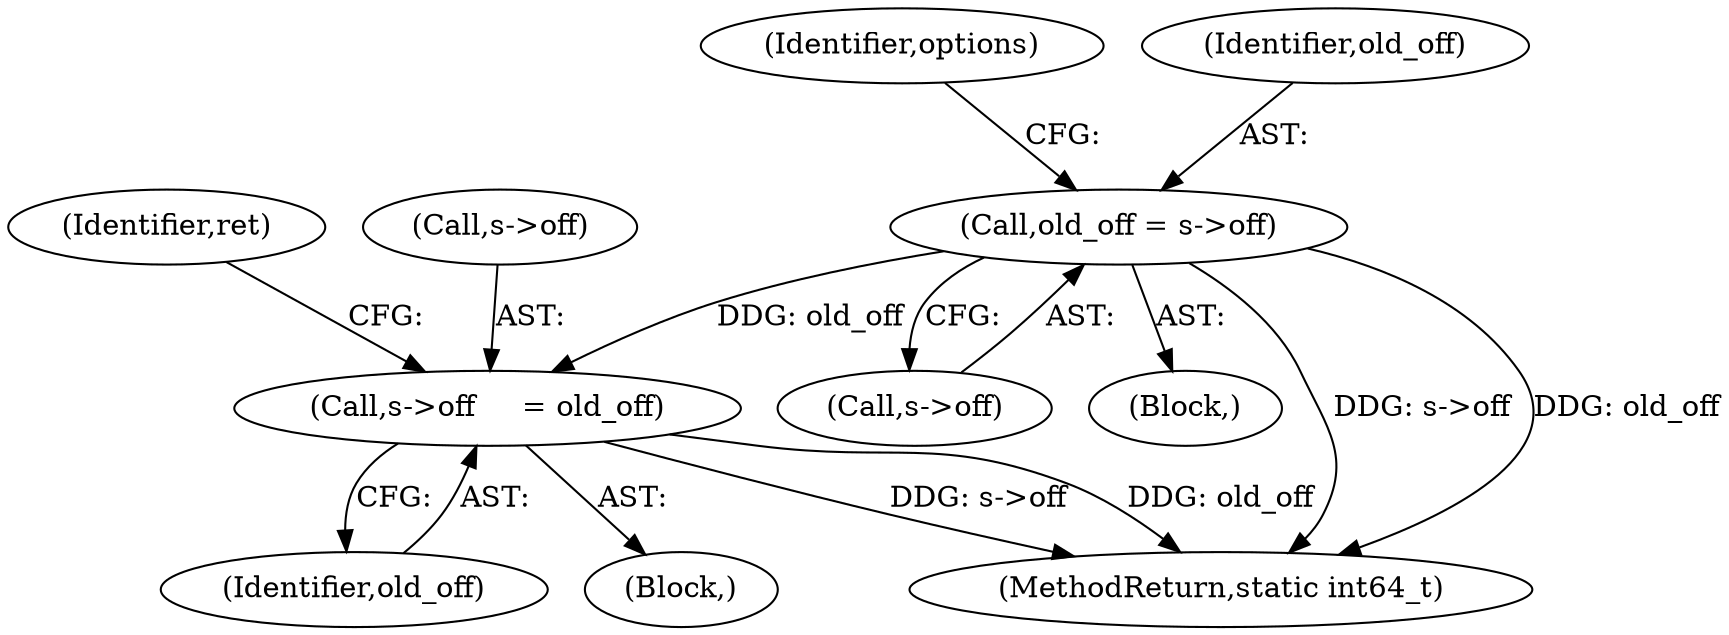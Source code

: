 digraph "0_FFmpeg_2a05c8f813de6f2278827734bf8102291e7484aa_5@pointer" {
"1000121" [label="(Call,old_off = s->off)"];
"1000291" [label="(Call,s->off     = old_off)"];
"1000121" [label="(Call,old_off = s->off)"];
"1000295" [label="(Identifier,old_off)"];
"1000291" [label="(Call,s->off     = old_off)"];
"1000260" [label="(Block,)"];
"1000131" [label="(Identifier,options)"];
"1000123" [label="(Call,s->off)"];
"1000122" [label="(Identifier,old_off)"];
"1000297" [label="(Identifier,ret)"];
"1000292" [label="(Call,s->off)"];
"1000107" [label="(Block,)"];
"1000305" [label="(MethodReturn,static int64_t)"];
"1000121" -> "1000107"  [label="AST: "];
"1000121" -> "1000123"  [label="CFG: "];
"1000122" -> "1000121"  [label="AST: "];
"1000123" -> "1000121"  [label="AST: "];
"1000131" -> "1000121"  [label="CFG: "];
"1000121" -> "1000305"  [label="DDG: s->off"];
"1000121" -> "1000305"  [label="DDG: old_off"];
"1000121" -> "1000291"  [label="DDG: old_off"];
"1000291" -> "1000260"  [label="AST: "];
"1000291" -> "1000295"  [label="CFG: "];
"1000292" -> "1000291"  [label="AST: "];
"1000295" -> "1000291"  [label="AST: "];
"1000297" -> "1000291"  [label="CFG: "];
"1000291" -> "1000305"  [label="DDG: s->off"];
"1000291" -> "1000305"  [label="DDG: old_off"];
}
